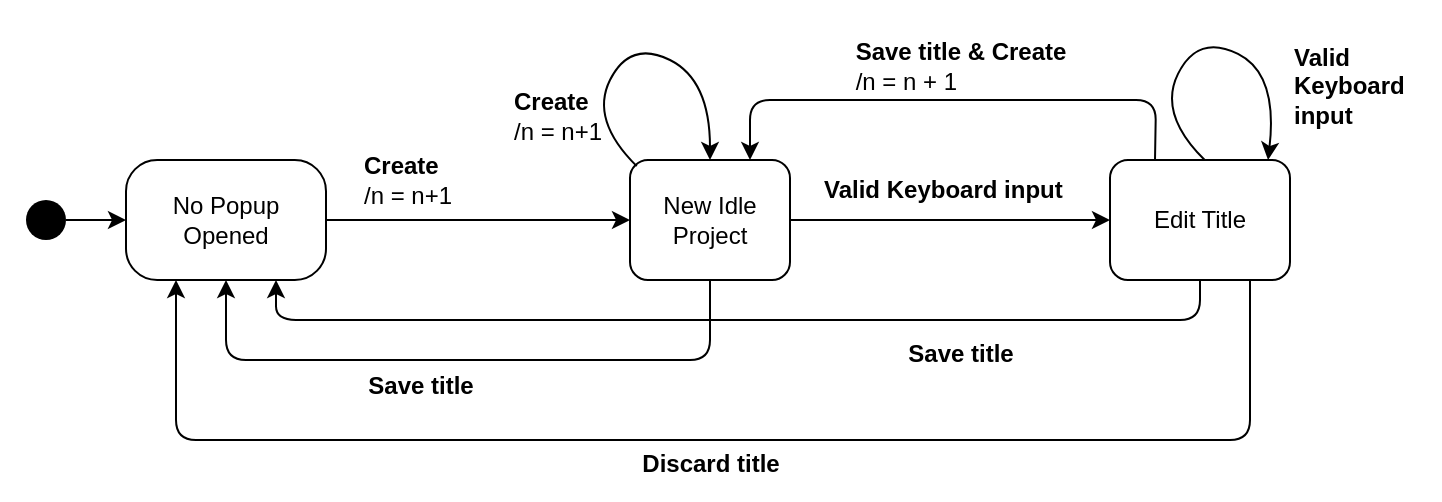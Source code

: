 <mxfile>
    <diagram id="jvSaRyRy9VlixMWbLIwb" name="Page-1">
        <mxGraphModel dx="1002" dy="745" grid="1" gridSize="10" guides="1" tooltips="1" connect="1" arrows="1" fold="1" page="1" pageScale="1" pageWidth="850" pageHeight="1100" math="0" shadow="0">
            <root>
                <mxCell id="0"/>
                <mxCell id="1" parent="0"/>
                <mxCell id="80" value="" style="rounded=0;whiteSpace=wrap;html=1;fillColor=#FFFFFF;strokeColor=none;strokeWidth=0;" parent="1" vertex="1">
                    <mxGeometry x="65" y="300" width="720" height="250" as="geometry"/>
                </mxCell>
                <mxCell id="45" style="edgeStyle=none;html=1;fontColor=#000000;labelBorderColor=none;strokeColor=#000000;" parent="1" source="55" target="44" edge="1">
                    <mxGeometry relative="1" as="geometry">
                        <mxPoint x="315" y="410" as="sourcePoint"/>
                    </mxGeometry>
                </mxCell>
                <mxCell id="47" style="edgeStyle=none;html=1;fontColor=#000000;labelBorderColor=none;strokeColor=#000000;" parent="1" source="44" target="46" edge="1">
                    <mxGeometry relative="1" as="geometry"/>
                </mxCell>
                <mxCell id="65" style="edgeStyle=none;html=1;exitX=0.5;exitY=1;exitDx=0;exitDy=0;entryX=0.5;entryY=1;entryDx=0;entryDy=0;fontColor=#000000;labelBorderColor=none;strokeColor=#000000;" parent="1" source="44" target="55" edge="1">
                    <mxGeometry relative="1" as="geometry">
                        <Array as="points">
                            <mxPoint x="420" y="480"/>
                            <mxPoint x="178" y="480"/>
                        </Array>
                    </mxGeometry>
                </mxCell>
                <mxCell id="44" value="New Idle&lt;br&gt;Project" style="rounded=1;whiteSpace=wrap;html=1;fillColor=none;fontColor=#000000;strokeColor=#000000;" parent="1" vertex="1">
                    <mxGeometry x="380" y="380" width="80" height="60" as="geometry"/>
                </mxCell>
                <mxCell id="61" style="edgeStyle=none;html=1;exitX=0.5;exitY=1;exitDx=0;exitDy=0;entryX=0.75;entryY=1;entryDx=0;entryDy=0;fontColor=#000000;labelBorderColor=none;strokeColor=#000000;" parent="1" source="46" target="55" edge="1">
                    <mxGeometry relative="1" as="geometry">
                        <Array as="points">
                            <mxPoint x="665" y="460"/>
                            <mxPoint x="203" y="460"/>
                        </Array>
                    </mxGeometry>
                </mxCell>
                <mxCell id="72" style="edgeStyle=none;html=1;exitX=0.25;exitY=0;exitDx=0;exitDy=0;entryX=0.75;entryY=0;entryDx=0;entryDy=0;fontColor=#000000;labelBorderColor=none;strokeColor=#000000;" parent="1" source="46" target="44" edge="1">
                    <mxGeometry relative="1" as="geometry">
                        <Array as="points">
                            <mxPoint x="643" y="350"/>
                            <mxPoint x="440" y="350"/>
                        </Array>
                    </mxGeometry>
                </mxCell>
                <mxCell id="46" value="Edit Title" style="rounded=1;whiteSpace=wrap;html=1;fillColor=none;fontColor=#000000;strokeColor=#000000;" parent="1" vertex="1">
                    <mxGeometry x="620" y="380" width="90" height="60" as="geometry"/>
                </mxCell>
                <mxCell id="51" value="&lt;b&gt;Create&lt;/b&gt;&lt;br&gt;/n = n+1" style="text;html=1;align=left;verticalAlign=middle;resizable=0;points=[];autosize=1;strokeColor=none;fillColor=none;fontColor=#000000;" parent="1" vertex="1">
                    <mxGeometry x="245" y="375" width="60" height="30" as="geometry"/>
                </mxCell>
                <mxCell id="53" value="&lt;b&gt;Valid Keyboard input&lt;/b&gt;" style="text;html=1;align=left;verticalAlign=middle;resizable=0;points=[];autosize=1;strokeColor=none;fillColor=none;fontColor=#000000;" parent="1" vertex="1">
                    <mxGeometry x="475" y="385" width="130" height="20" as="geometry"/>
                </mxCell>
                <mxCell id="54" value="&lt;div style=&quot;text-align: left&quot;&gt;&lt;b&gt;Save title&lt;/b&gt;&lt;/div&gt;" style="text;html=1;align=center;verticalAlign=middle;resizable=0;points=[];autosize=1;strokeColor=none;fillColor=none;fontColor=#000000;" parent="1" vertex="1">
                    <mxGeometry x="510" y="467" width="70" height="20" as="geometry"/>
                </mxCell>
                <mxCell id="55" value="No Popup Opened" style="rounded=1;whiteSpace=wrap;html=1;arcSize=26;fillColor=none;fontColor=#000000;strokeColor=#000000;" parent="1" vertex="1">
                    <mxGeometry x="128" y="380" width="100" height="60" as="geometry"/>
                </mxCell>
                <mxCell id="58" style="edgeStyle=none;html=1;exitX=1;exitY=0.5;exitDx=0;exitDy=0;entryX=0;entryY=0.5;entryDx=0;entryDy=0;fontColor=#000000;labelBorderColor=none;strokeColor=#000000;" parent="1" source="57" target="55" edge="1">
                    <mxGeometry relative="1" as="geometry"/>
                </mxCell>
                <mxCell id="57" value="" style="ellipse;fillColor=#000000;strokeColor=none;fontColor=#000000;" parent="1" vertex="1">
                    <mxGeometry x="78" y="400" width="20" height="20" as="geometry"/>
                </mxCell>
                <mxCell id="63" value="" style="curved=1;endArrow=classic;html=1;exitX=0.042;exitY=0.051;exitDx=0;exitDy=0;entryX=0.5;entryY=0;entryDx=0;entryDy=0;exitPerimeter=0;fontColor=#000000;labelBorderColor=none;strokeColor=#000000;" parent="1" source="44" target="44" edge="1">
                    <mxGeometry width="50" height="50" relative="1" as="geometry">
                        <mxPoint x="220" y="330" as="sourcePoint"/>
                        <mxPoint x="270" y="280" as="targetPoint"/>
                        <Array as="points">
                            <mxPoint x="360" y="360"/>
                            <mxPoint x="380" y="320"/>
                            <mxPoint x="420" y="340"/>
                        </Array>
                    </mxGeometry>
                </mxCell>
                <mxCell id="64" value="&lt;b&gt;Create&lt;/b&gt;&lt;br&gt;&lt;div&gt;&lt;span&gt;/n = n+1&amp;nbsp;&lt;/span&gt;&lt;/div&gt;" style="text;html=1;align=left;verticalAlign=middle;resizable=0;points=[];autosize=1;strokeColor=none;fillColor=none;fontColor=#000000;" parent="1" vertex="1">
                    <mxGeometry x="320" y="343" width="60" height="30" as="geometry"/>
                </mxCell>
                <mxCell id="67" value="&lt;div style=&quot;text-align: left&quot;&gt;&lt;b&gt;Save title&lt;/b&gt;&lt;/div&gt;" style="text;html=1;align=center;verticalAlign=middle;resizable=0;points=[];autosize=1;strokeColor=none;fillColor=none;fontColor=#000000;" parent="1" vertex="1">
                    <mxGeometry x="240" y="483" width="70" height="20" as="geometry"/>
                </mxCell>
                <mxCell id="69" value="" style="curved=1;endArrow=classic;html=1;exitX=0.042;exitY=0.051;exitDx=0;exitDy=0;entryX=0.5;entryY=0;entryDx=0;entryDy=0;exitPerimeter=0;fontColor=#000000;labelBorderColor=none;strokeColor=#000000;" parent="1" edge="1">
                    <mxGeometry width="50" height="50" relative="1" as="geometry">
                        <mxPoint x="667.36" y="380.0" as="sourcePoint"/>
                        <mxPoint x="699" y="380" as="targetPoint"/>
                        <Array as="points">
                            <mxPoint x="644" y="356.94"/>
                            <mxPoint x="664" y="316.94"/>
                            <mxPoint x="704" y="336.94"/>
                        </Array>
                    </mxGeometry>
                </mxCell>
                <mxCell id="70" value="&lt;b&gt;Valid &lt;br&gt;Keyboard &lt;br&gt;input&lt;/b&gt;&lt;br&gt;&lt;div&gt;&lt;br&gt;&lt;/div&gt;" style="text;html=1;align=left;verticalAlign=middle;resizable=0;points=[];autosize=1;strokeColor=none;fillColor=none;fontColor=#000000;" parent="1" vertex="1">
                    <mxGeometry x="710" y="320" width="70" height="60" as="geometry"/>
                </mxCell>
                <mxCell id="77" value="&lt;div style=&quot;text-align: left&quot;&gt;&lt;b&gt;Save title &amp;amp; Create&lt;/b&gt;&lt;/div&gt;&lt;span&gt;&lt;div style=&quot;text-align: left&quot;&gt;&lt;span&gt;/n = n + 1&lt;/span&gt;&lt;span&gt;&lt;br&gt;&lt;/span&gt;&lt;/div&gt;&lt;/span&gt;" style="text;html=1;align=center;verticalAlign=middle;resizable=0;points=[];autosize=1;strokeColor=none;fillColor=none;fontColor=#000000;" parent="1" vertex="1">
                    <mxGeometry x="485" y="318" width="120" height="30" as="geometry"/>
                </mxCell>
                <mxCell id="78" style="edgeStyle=none;html=1;entryX=0.25;entryY=1;entryDx=0;entryDy=0;fontColor=#000000;labelBorderColor=none;strokeColor=#000000;" parent="1" target="55" edge="1">
                    <mxGeometry relative="1" as="geometry">
                        <Array as="points">
                            <mxPoint x="690" y="520"/>
                            <mxPoint x="430" y="520"/>
                            <mxPoint x="153" y="520"/>
                        </Array>
                        <mxPoint x="690" y="440" as="sourcePoint"/>
                        <mxPoint x="105" y="440" as="targetPoint"/>
                    </mxGeometry>
                </mxCell>
                <mxCell id="79" value="&lt;div style=&quot;text-align: left&quot;&gt;&lt;b&gt;Discard title&lt;/b&gt;&lt;/div&gt;" style="text;html=1;align=center;verticalAlign=middle;resizable=0;points=[];autosize=1;strokeColor=none;fillColor=none;fontColor=#000000;" parent="1" vertex="1">
                    <mxGeometry x="380" y="522" width="80" height="20" as="geometry"/>
                </mxCell>
            </root>
        </mxGraphModel>
    </diagram>
</mxfile>